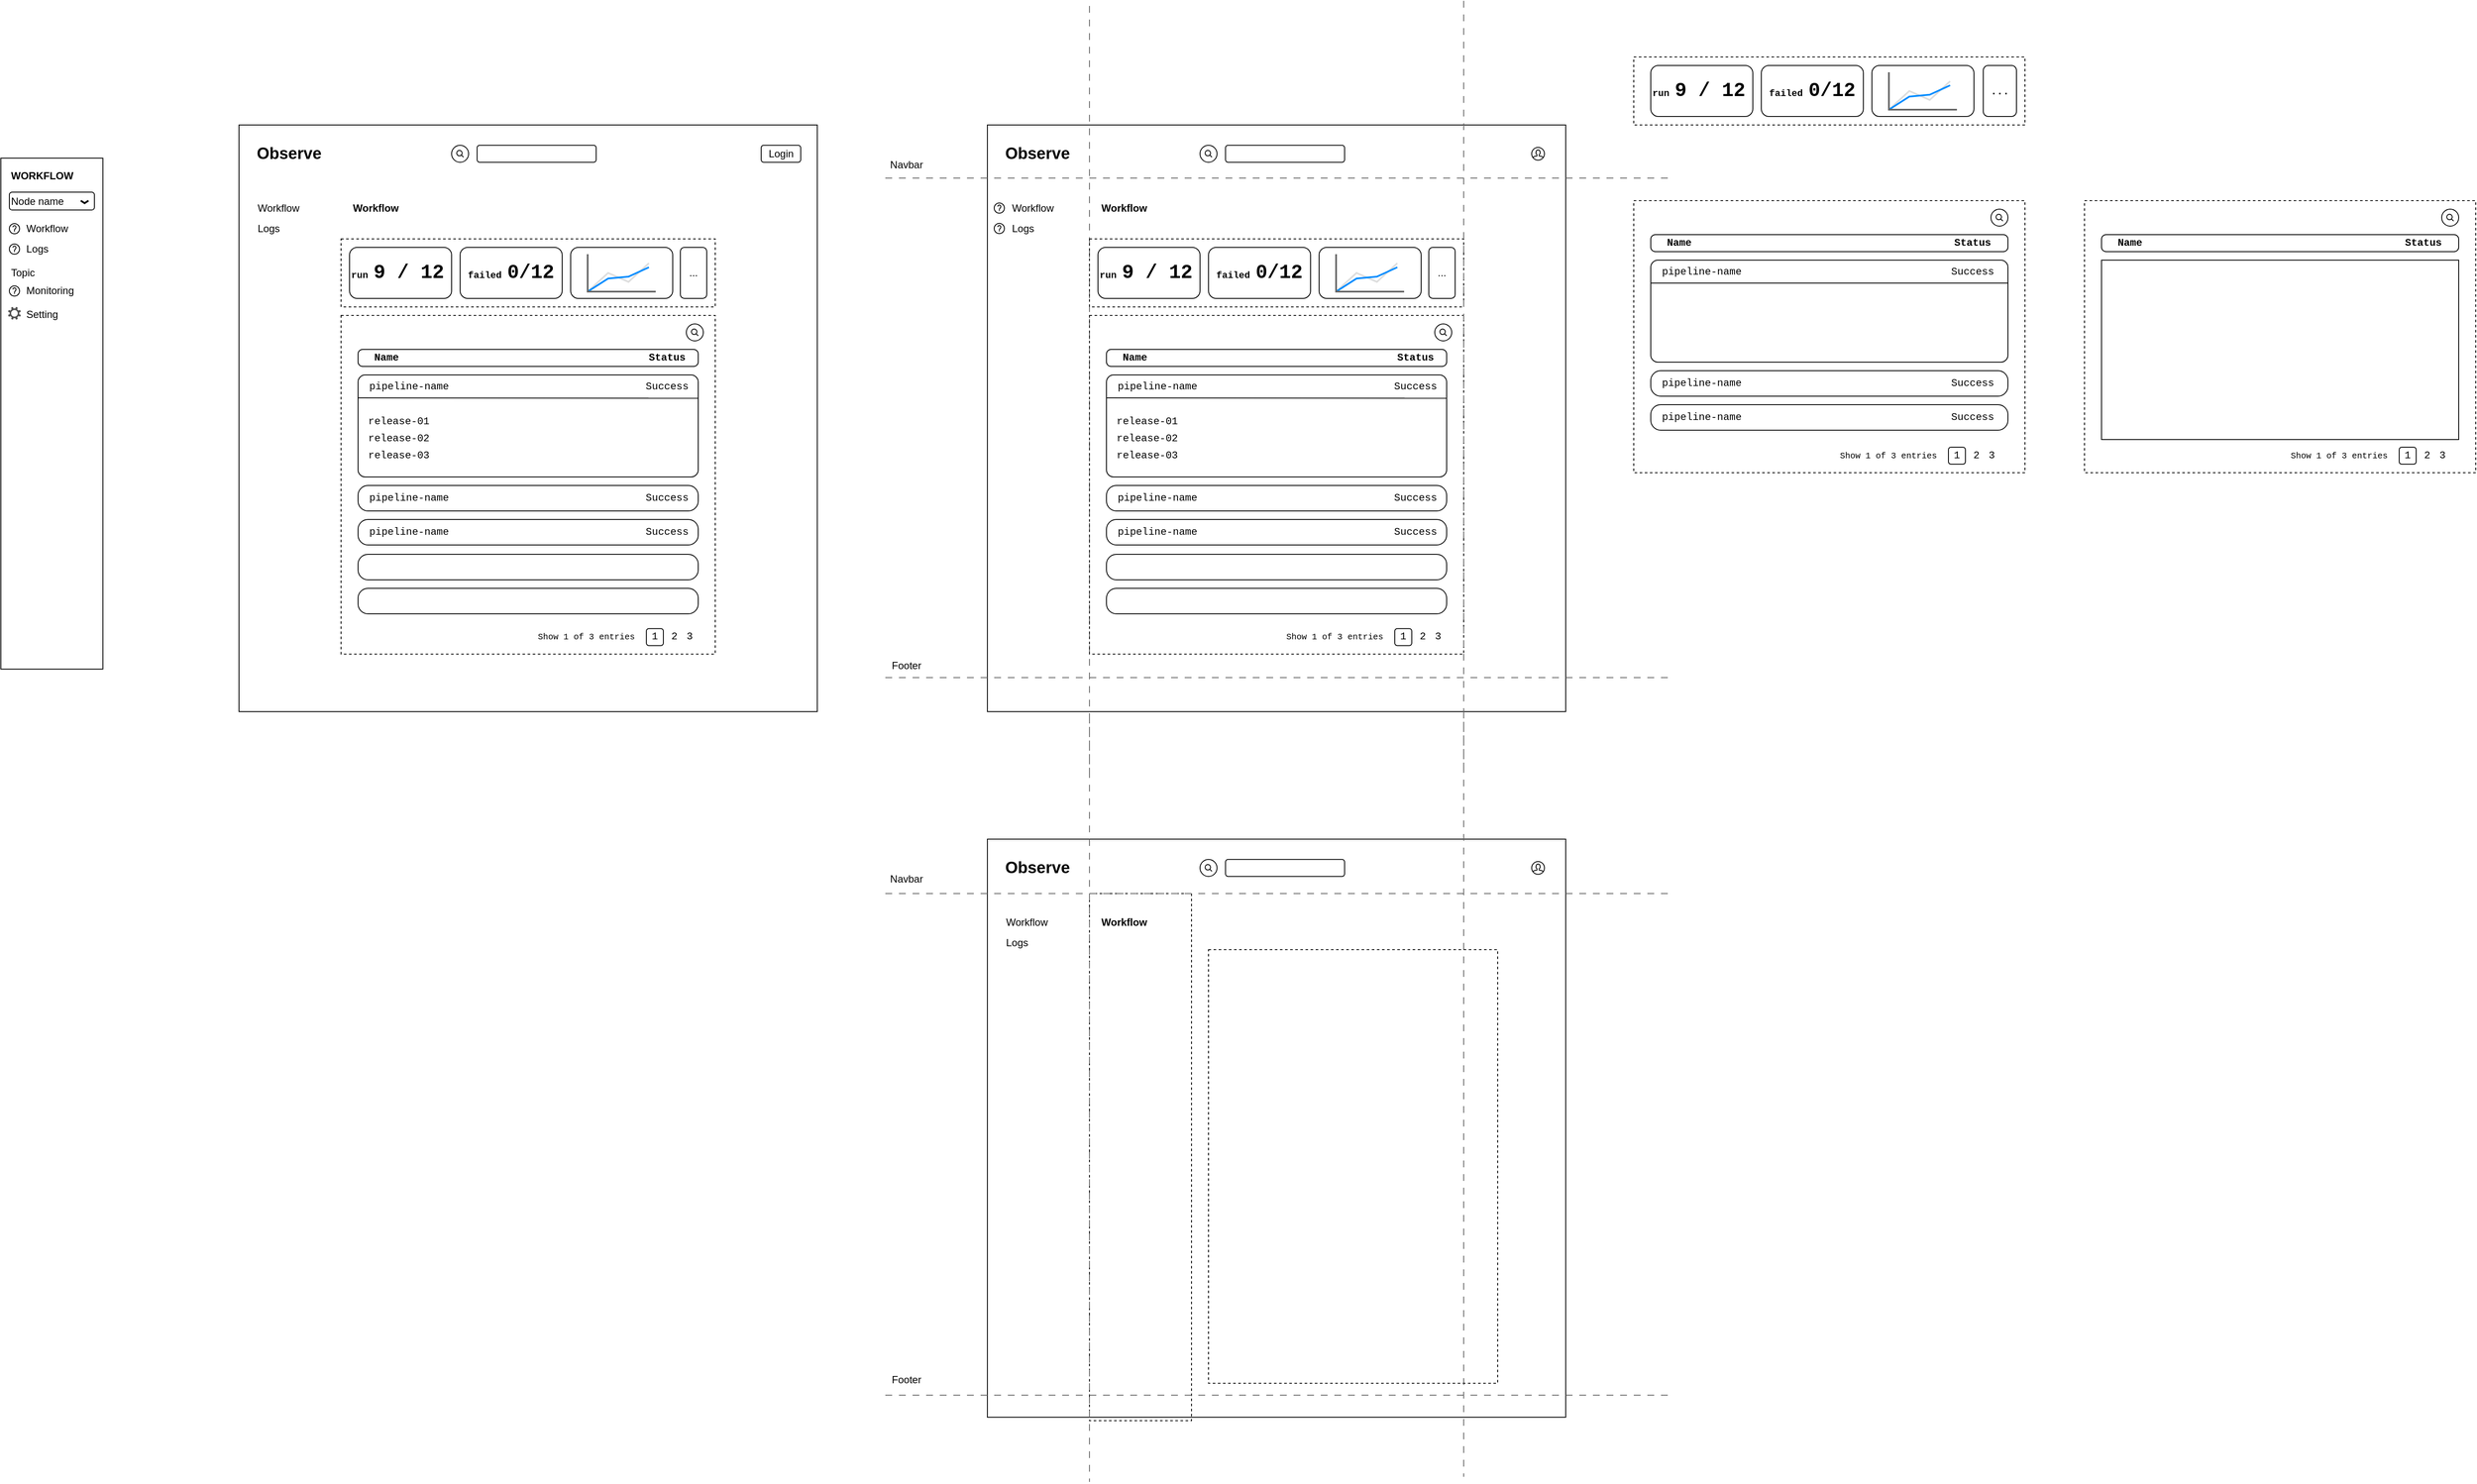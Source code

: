 <mxfile version="24.7.8">
  <diagram name="frontend-design" id="fq41GgjgZJbCmMqFqK4i">
    <mxGraphModel dx="3794" dy="2136" grid="1" gridSize="10" guides="1" tooltips="1" connect="1" arrows="1" fold="1" page="1" pageScale="1" pageWidth="1100" pageHeight="850" math="0" shadow="0">
      <root>
        <mxCell id="0" />
        <mxCell id="1" parent="0" />
        <mxCell id="SpLc1W67kFARVIWpUoZ4-10" value="" style="rounded=0;whiteSpace=wrap;html=1;fillColor=none;fontFamily=Courier New;" parent="1" vertex="1">
          <mxGeometry x="160" y="840" width="680" height="680" as="geometry" />
        </mxCell>
        <mxCell id="SpLc1W67kFARVIWpUoZ4-55" value="" style="rounded=0;whiteSpace=wrap;html=1;fillColor=none;dashed=1;" parent="1" vertex="1">
          <mxGeometry x="280" y="904" width="120" height="620" as="geometry" />
        </mxCell>
        <mxCell id="7ugxoWc6q-k8kUWCuSVD-1" value="" style="endArrow=none;html=1;rounded=0;dashed=1;dashPattern=8 8;strokeWidth=1;strokeColor=#666666;" parent="1" edge="1">
          <mxGeometry width="50" height="50" relative="1" as="geometry">
            <mxPoint x="280" y="-140" as="sourcePoint" />
            <mxPoint x="280" y="760" as="targetPoint" />
          </mxGeometry>
        </mxCell>
        <mxCell id="o3RW3hynIevg7rNeOv5E-16" value="" style="rounded=0;whiteSpace=wrap;html=1;fillColor=none;fontFamily=Courier New;" parent="1" vertex="1">
          <mxGeometry x="160" width="680" height="690" as="geometry" />
        </mxCell>
        <mxCell id="o3RW3hynIevg7rNeOv5E-15" value="" style="html=1;verticalLabelPosition=bottom;align=center;labelBackgroundColor=#ffffff;verticalAlign=top;strokeWidth=1;strokeColor=#000000;shadow=0;dashed=0;shape=mxgraph.ios7.icons.user;fontFamily=Courier New;" parent="1" vertex="1">
          <mxGeometry x="800" y="26.38" width="15" height="15" as="geometry" />
        </mxCell>
        <mxCell id="o3RW3hynIevg7rNeOv5E-26" value="" style="rounded=0;whiteSpace=wrap;html=1;dashed=1;fillColor=none;" parent="1" vertex="1">
          <mxGeometry x="920" y="89" width="460" height="320" as="geometry" />
        </mxCell>
        <mxCell id="o3RW3hynIevg7rNeOv5E-27" value="" style="rounded=1;whiteSpace=wrap;html=1;arcSize=27;fontFamily=Courier New;" parent="1" vertex="1">
          <mxGeometry x="940" y="129" width="420" height="20" as="geometry" />
        </mxCell>
        <mxCell id="o3RW3hynIevg7rNeOv5E-28" value="" style="rounded=1;whiteSpace=wrap;html=1;arcSize=7;fontFamily=Courier New;" parent="1" vertex="1">
          <mxGeometry x="940" y="159" width="420" height="120" as="geometry" />
        </mxCell>
        <mxCell id="o3RW3hynIevg7rNeOv5E-29" value="" style="endArrow=none;html=1;rounded=0;exitX=0;exitY=0.25;exitDx=0;exitDy=0;entryX=1;entryY=0.25;entryDx=0;entryDy=0;fontFamily=Courier New;" parent="1" edge="1">
          <mxGeometry width="50" height="50" relative="1" as="geometry">
            <mxPoint x="940" y="186" as="sourcePoint" />
            <mxPoint x="1360" y="186" as="targetPoint" />
          </mxGeometry>
        </mxCell>
        <mxCell id="o3RW3hynIevg7rNeOv5E-30" value="" style="rounded=1;whiteSpace=wrap;html=1;arcSize=39;fontFamily=Courier New;" parent="1" vertex="1">
          <mxGeometry x="940" y="289" width="420" height="30" as="geometry" />
        </mxCell>
        <mxCell id="o3RW3hynIevg7rNeOv5E-31" value="" style="rounded=1;whiteSpace=wrap;html=1;arcSize=39;fontFamily=Courier New;" parent="1" vertex="1">
          <mxGeometry x="940" y="329" width="420" height="30" as="geometry" />
        </mxCell>
        <mxCell id="o3RW3hynIevg7rNeOv5E-32" value="1" style="rounded=1;whiteSpace=wrap;html=1;fontFamily=Courier New;" parent="1" vertex="1">
          <mxGeometry x="1290" y="379" width="20" height="20" as="geometry" />
        </mxCell>
        <mxCell id="o3RW3hynIevg7rNeOv5E-33" value="2" style="text;html=1;align=center;verticalAlign=middle;whiteSpace=wrap;rounded=0;fontFamily=Courier New;" parent="1" vertex="1">
          <mxGeometry x="1313" y="379" width="20" height="20" as="geometry" />
        </mxCell>
        <mxCell id="o3RW3hynIevg7rNeOv5E-34" value="3" style="text;html=1;align=center;verticalAlign=middle;whiteSpace=wrap;rounded=0;fontFamily=Courier New;" parent="1" vertex="1">
          <mxGeometry x="1331" y="379" width="20" height="20" as="geometry" />
        </mxCell>
        <mxCell id="o3RW3hynIevg7rNeOv5E-35" value="Success" style="text;html=1;align=center;verticalAlign=middle;whiteSpace=wrap;rounded=0;fontFamily=Courier New;" parent="1" vertex="1">
          <mxGeometry x="1294.5" y="168" width="47" height="10" as="geometry" />
        </mxCell>
        <mxCell id="o3RW3hynIevg7rNeOv5E-36" value="Success" style="text;html=1;align=center;verticalAlign=middle;whiteSpace=wrap;rounded=0;fontFamily=Courier New;" parent="1" vertex="1">
          <mxGeometry x="1294.5" y="299" width="47" height="10" as="geometry" />
        </mxCell>
        <mxCell id="o3RW3hynIevg7rNeOv5E-37" value="Success" style="text;html=1;align=center;verticalAlign=middle;whiteSpace=wrap;rounded=0;fontFamily=Courier New;" parent="1" vertex="1">
          <mxGeometry x="1294.5" y="339" width="47" height="10" as="geometry" />
        </mxCell>
        <mxCell id="o3RW3hynIevg7rNeOv5E-38" value="Status" style="text;html=1;align=center;verticalAlign=middle;whiteSpace=wrap;rounded=0;fontFamily=Courier New;fontStyle=1" parent="1" vertex="1">
          <mxGeometry x="1294.5" y="134" width="47" height="10" as="geometry" />
        </mxCell>
        <mxCell id="o3RW3hynIevg7rNeOv5E-39" value="Show 1 of 3 entries" style="text;html=1;align=center;verticalAlign=middle;whiteSpace=wrap;rounded=0;fontFamily=Courier New;fontSize=10;" parent="1" vertex="1">
          <mxGeometry x="1160" y="384" width="119" height="10" as="geometry" />
        </mxCell>
        <mxCell id="o3RW3hynIevg7rNeOv5E-40" value="pipeline-name" style="text;html=1;align=center;verticalAlign=middle;whiteSpace=wrap;rounded=0;fontFamily=Courier New;" parent="1" vertex="1">
          <mxGeometry x="950" y="168" width="100" height="10" as="geometry" />
        </mxCell>
        <mxCell id="o3RW3hynIevg7rNeOv5E-41" value="pipeline-name" style="text;html=1;align=center;verticalAlign=middle;whiteSpace=wrap;rounded=0;fontFamily=Courier New;" parent="1" vertex="1">
          <mxGeometry x="950" y="299" width="100" height="10" as="geometry" />
        </mxCell>
        <mxCell id="o3RW3hynIevg7rNeOv5E-42" value="pipeline-name" style="text;html=1;align=center;verticalAlign=middle;whiteSpace=wrap;rounded=0;fontFamily=Courier New;" parent="1" vertex="1">
          <mxGeometry x="950" y="339" width="100" height="10" as="geometry" />
        </mxCell>
        <mxCell id="o3RW3hynIevg7rNeOv5E-43" value="Name" style="text;html=1;align=center;verticalAlign=middle;whiteSpace=wrap;rounded=0;fontFamily=Courier New;fontStyle=1" parent="1" vertex="1">
          <mxGeometry x="950" y="134" width="47" height="10" as="geometry" />
        </mxCell>
        <mxCell id="o3RW3hynIevg7rNeOv5E-44" value="" style="ellipse;whiteSpace=wrap;html=1;aspect=fixed;" parent="1" vertex="1">
          <mxGeometry x="1340" y="99" width="20" height="20" as="geometry" />
        </mxCell>
        <mxCell id="o3RW3hynIevg7rNeOv5E-45" value="" style="html=1;verticalLabelPosition=bottom;align=center;labelBackgroundColor=#ffffff;verticalAlign=top;strokeWidth=1;strokeColor=#000000;shadow=0;dashed=0;shape=mxgraph.ios7.icons.looking_glass;" parent="1" vertex="1">
          <mxGeometry x="1346" y="105" width="8" height="8" as="geometry" />
        </mxCell>
        <mxCell id="o3RW3hynIevg7rNeOv5E-66" value="" style="rounded=0;whiteSpace=wrap;html=1;dashed=1;fillColor=none;" parent="1" vertex="1">
          <mxGeometry x="920" y="-80" width="460" height="80" as="geometry" />
        </mxCell>
        <mxCell id="o3RW3hynIevg7rNeOv5E-67" value="&lt;b style=&quot;&quot;&gt;&lt;font style=&quot;font-size: 11px;&quot;&gt;run&lt;/font&gt;&lt;font style=&quot;font-size: 11px;&quot;&gt;&amp;nbsp;&lt;/font&gt;&lt;font style=&quot;font-size: 23px;&quot;&gt;9 / 12&lt;/font&gt;&lt;/b&gt;" style="rounded=1;whiteSpace=wrap;html=1;align=left;fontFamily=Courier New;fontSize=11;" parent="1" vertex="1">
          <mxGeometry x="940" y="-70" width="120" height="60" as="geometry" />
        </mxCell>
        <mxCell id="o3RW3hynIevg7rNeOv5E-68" value="&lt;b style=&quot;font-family: &amp;quot;Courier New&amp;quot;; font-size: 11px; text-align: left;&quot;&gt;failed&amp;nbsp;&lt;font style=&quot;font-size: 23px;&quot;&gt;0/12&lt;/font&gt;&lt;/b&gt;" style="rounded=1;whiteSpace=wrap;html=1;" parent="1" vertex="1">
          <mxGeometry x="1070" y="-70" width="120" height="60" as="geometry" />
        </mxCell>
        <mxCell id="o3RW3hynIevg7rNeOv5E-69" value="" style="rounded=1;whiteSpace=wrap;html=1;" parent="1" vertex="1">
          <mxGeometry x="1200" y="-70" width="120" height="60" as="geometry" />
        </mxCell>
        <mxCell id="o3RW3hynIevg7rNeOv5E-70" value="&lt;font face=&quot;Courier New&quot;&gt;...&lt;/font&gt;" style="rounded=1;whiteSpace=wrap;html=1;fontStyle=1" parent="1" vertex="1">
          <mxGeometry x="1331" y="-70" width="39" height="60" as="geometry" />
        </mxCell>
        <mxCell id="o3RW3hynIevg7rNeOv5E-73" value="" style="rounded=0;whiteSpace=wrap;html=1;dashed=1;fillColor=none;" parent="1" vertex="1">
          <mxGeometry x="280" y="224" width="440" height="398.37" as="geometry" />
        </mxCell>
        <mxCell id="o3RW3hynIevg7rNeOv5E-74" value="" style="rounded=1;whiteSpace=wrap;html=1;arcSize=27;fontFamily=Courier New;" parent="1" vertex="1">
          <mxGeometry x="300" y="264" width="400" height="20" as="geometry" />
        </mxCell>
        <mxCell id="o3RW3hynIevg7rNeOv5E-75" value="" style="rounded=1;whiteSpace=wrap;html=1;arcSize=7;fontFamily=Courier New;" parent="1" vertex="1">
          <mxGeometry x="300" y="294" width="400" height="120" as="geometry" />
        </mxCell>
        <mxCell id="o3RW3hynIevg7rNeOv5E-76" value="" style="endArrow=none;html=1;rounded=0;exitX=0;exitY=0.25;exitDx=0;exitDy=0;fontFamily=Courier New;" parent="1" edge="1">
          <mxGeometry width="50" height="50" relative="1" as="geometry">
            <mxPoint x="300" y="321" as="sourcePoint" />
            <mxPoint x="700" y="321.37" as="targetPoint" />
          </mxGeometry>
        </mxCell>
        <mxCell id="o3RW3hynIevg7rNeOv5E-77" value="" style="rounded=1;whiteSpace=wrap;html=1;arcSize=39;fontFamily=Courier New;" parent="1" vertex="1">
          <mxGeometry x="300" y="424" width="400" height="30" as="geometry" />
        </mxCell>
        <mxCell id="o3RW3hynIevg7rNeOv5E-78" value="" style="rounded=1;whiteSpace=wrap;html=1;arcSize=39;fontFamily=Courier New;" parent="1" vertex="1">
          <mxGeometry x="300" y="464" width="400" height="30" as="geometry" />
        </mxCell>
        <mxCell id="o3RW3hynIevg7rNeOv5E-79" value="1" style="rounded=1;whiteSpace=wrap;html=1;fontFamily=Courier New;" parent="1" vertex="1">
          <mxGeometry x="639" y="592.37" width="20" height="20" as="geometry" />
        </mxCell>
        <mxCell id="o3RW3hynIevg7rNeOv5E-80" value="2" style="text;html=1;align=center;verticalAlign=middle;whiteSpace=wrap;rounded=0;fontFamily=Courier New;" parent="1" vertex="1">
          <mxGeometry x="662" y="592.37" width="20" height="20" as="geometry" />
        </mxCell>
        <mxCell id="o3RW3hynIevg7rNeOv5E-81" value="3" style="text;html=1;align=center;verticalAlign=middle;whiteSpace=wrap;rounded=0;fontFamily=Courier New;" parent="1" vertex="1">
          <mxGeometry x="680" y="592.37" width="20" height="20" as="geometry" />
        </mxCell>
        <mxCell id="o3RW3hynIevg7rNeOv5E-82" value="Success" style="text;html=1;align=center;verticalAlign=middle;whiteSpace=wrap;rounded=0;fontFamily=Courier New;" parent="1" vertex="1">
          <mxGeometry x="639.5" y="303" width="47" height="10" as="geometry" />
        </mxCell>
        <mxCell id="o3RW3hynIevg7rNeOv5E-83" value="Success" style="text;html=1;align=center;verticalAlign=middle;whiteSpace=wrap;rounded=0;fontFamily=Courier New;" parent="1" vertex="1">
          <mxGeometry x="639.5" y="434" width="47" height="10" as="geometry" />
        </mxCell>
        <mxCell id="o3RW3hynIevg7rNeOv5E-84" value="Success" style="text;html=1;align=center;verticalAlign=middle;whiteSpace=wrap;rounded=0;fontFamily=Courier New;" parent="1" vertex="1">
          <mxGeometry x="639.5" y="474" width="47" height="10" as="geometry" />
        </mxCell>
        <mxCell id="o3RW3hynIevg7rNeOv5E-85" value="Status" style="text;html=1;align=center;verticalAlign=middle;whiteSpace=wrap;rounded=0;fontFamily=Courier New;fontStyle=1" parent="1" vertex="1">
          <mxGeometry x="639.5" y="269" width="47" height="10" as="geometry" />
        </mxCell>
        <mxCell id="o3RW3hynIevg7rNeOv5E-86" value="Show 1 of 3 entries" style="text;html=1;align=center;verticalAlign=middle;whiteSpace=wrap;rounded=0;fontFamily=Courier New;fontSize=10;" parent="1" vertex="1">
          <mxGeometry x="509" y="597.37" width="119" height="10" as="geometry" />
        </mxCell>
        <mxCell id="o3RW3hynIevg7rNeOv5E-87" value="pipeline-name" style="text;html=1;align=center;verticalAlign=middle;whiteSpace=wrap;rounded=0;fontFamily=Courier New;" parent="1" vertex="1">
          <mxGeometry x="310" y="303" width="100" height="10" as="geometry" />
        </mxCell>
        <mxCell id="o3RW3hynIevg7rNeOv5E-88" value="pipeline-name" style="text;html=1;align=center;verticalAlign=middle;whiteSpace=wrap;rounded=0;fontFamily=Courier New;" parent="1" vertex="1">
          <mxGeometry x="310" y="434" width="100" height="10" as="geometry" />
        </mxCell>
        <mxCell id="o3RW3hynIevg7rNeOv5E-89" value="pipeline-name" style="text;html=1;align=center;verticalAlign=middle;whiteSpace=wrap;rounded=0;fontFamily=Courier New;" parent="1" vertex="1">
          <mxGeometry x="310" y="474" width="100" height="10" as="geometry" />
        </mxCell>
        <mxCell id="o3RW3hynIevg7rNeOv5E-90" value="Name" style="text;html=1;align=center;verticalAlign=middle;whiteSpace=wrap;rounded=0;fontFamily=Courier New;fontStyle=1" parent="1" vertex="1">
          <mxGeometry x="310" y="269" width="47" height="10" as="geometry" />
        </mxCell>
        <mxCell id="o3RW3hynIevg7rNeOv5E-91" value="" style="ellipse;whiteSpace=wrap;html=1;aspect=fixed;" parent="1" vertex="1">
          <mxGeometry x="686" y="234" width="20" height="20" as="geometry" />
        </mxCell>
        <mxCell id="o3RW3hynIevg7rNeOv5E-92" value="" style="html=1;verticalLabelPosition=bottom;align=center;labelBackgroundColor=#ffffff;verticalAlign=top;strokeWidth=1;strokeColor=#000000;shadow=0;dashed=0;shape=mxgraph.ios7.icons.looking_glass;" parent="1" vertex="1">
          <mxGeometry x="692" y="240" width="8" height="8" as="geometry" />
        </mxCell>
        <mxCell id="o3RW3hynIevg7rNeOv5E-93" value="" style="rounded=0;whiteSpace=wrap;html=1;dashed=1;fillColor=none;" parent="1" vertex="1">
          <mxGeometry x="280" y="134" width="440" height="80" as="geometry" />
        </mxCell>
        <mxCell id="o3RW3hynIevg7rNeOv5E-94" value="&lt;b style=&quot;&quot;&gt;&lt;font style=&quot;font-size: 11px;&quot;&gt;run&lt;/font&gt;&lt;font style=&quot;font-size: 11px;&quot;&gt;&amp;nbsp;&lt;/font&gt;&lt;font style=&quot;font-size: 23px;&quot;&gt;9 / 12&lt;/font&gt;&lt;/b&gt;" style="rounded=1;whiteSpace=wrap;html=1;align=left;fontFamily=Courier New;fontSize=11;" parent="1" vertex="1">
          <mxGeometry x="290" y="144" width="120" height="60" as="geometry" />
        </mxCell>
        <mxCell id="o3RW3hynIevg7rNeOv5E-95" value="&lt;b style=&quot;font-family: &amp;quot;Courier New&amp;quot;; font-size: 11px; text-align: left;&quot;&gt;failed&amp;nbsp;&lt;font style=&quot;font-size: 23px;&quot;&gt;0/12&lt;/font&gt;&lt;/b&gt;" style="rounded=1;whiteSpace=wrap;html=1;" parent="1" vertex="1">
          <mxGeometry x="420" y="144" width="120" height="60" as="geometry" />
        </mxCell>
        <mxCell id="o3RW3hynIevg7rNeOv5E-96" value="" style="rounded=1;whiteSpace=wrap;html=1;" parent="1" vertex="1">
          <mxGeometry x="550" y="144" width="120" height="60" as="geometry" />
        </mxCell>
        <mxCell id="o3RW3hynIevg7rNeOv5E-97" value="..." style="rounded=1;whiteSpace=wrap;html=1;" parent="1" vertex="1">
          <mxGeometry x="679" y="144" width="31" height="60" as="geometry" />
        </mxCell>
        <mxCell id="o3RW3hynIevg7rNeOv5E-98" value="" style="rounded=0;whiteSpace=wrap;html=1;dashed=1;fillColor=none;" parent="1" vertex="1">
          <mxGeometry x="1450" y="89" width="460" height="320" as="geometry" />
        </mxCell>
        <mxCell id="o3RW3hynIevg7rNeOv5E-99" value="" style="rounded=1;whiteSpace=wrap;html=1;arcSize=27;fontFamily=Courier New;" parent="1" vertex="1">
          <mxGeometry x="1470" y="129" width="420" height="20" as="geometry" />
        </mxCell>
        <mxCell id="o3RW3hynIevg7rNeOv5E-104" value="1" style="rounded=1;whiteSpace=wrap;html=1;fontFamily=Courier New;" parent="1" vertex="1">
          <mxGeometry x="1820" y="379" width="20" height="20" as="geometry" />
        </mxCell>
        <mxCell id="o3RW3hynIevg7rNeOv5E-105" value="2" style="text;html=1;align=center;verticalAlign=middle;whiteSpace=wrap;rounded=0;fontFamily=Courier New;" parent="1" vertex="1">
          <mxGeometry x="1843" y="379" width="20" height="20" as="geometry" />
        </mxCell>
        <mxCell id="o3RW3hynIevg7rNeOv5E-106" value="3" style="text;html=1;align=center;verticalAlign=middle;whiteSpace=wrap;rounded=0;fontFamily=Courier New;" parent="1" vertex="1">
          <mxGeometry x="1861" y="379" width="20" height="20" as="geometry" />
        </mxCell>
        <mxCell id="o3RW3hynIevg7rNeOv5E-110" value="Status" style="text;html=1;align=center;verticalAlign=middle;whiteSpace=wrap;rounded=0;fontFamily=Courier New;fontStyle=1" parent="1" vertex="1">
          <mxGeometry x="1824.5" y="134" width="47" height="10" as="geometry" />
        </mxCell>
        <mxCell id="o3RW3hynIevg7rNeOv5E-111" value="Show 1 of 3 entries" style="text;html=1;align=center;verticalAlign=middle;whiteSpace=wrap;rounded=0;fontFamily=Courier New;fontSize=10;" parent="1" vertex="1">
          <mxGeometry x="1690" y="384" width="119" height="10" as="geometry" />
        </mxCell>
        <mxCell id="o3RW3hynIevg7rNeOv5E-115" value="Name" style="text;html=1;align=center;verticalAlign=middle;whiteSpace=wrap;rounded=0;fontFamily=Courier New;fontStyle=1" parent="1" vertex="1">
          <mxGeometry x="1480" y="134" width="47" height="10" as="geometry" />
        </mxCell>
        <mxCell id="o3RW3hynIevg7rNeOv5E-116" value="" style="ellipse;whiteSpace=wrap;html=1;aspect=fixed;" parent="1" vertex="1">
          <mxGeometry x="1870" y="99" width="20" height="20" as="geometry" />
        </mxCell>
        <mxCell id="o3RW3hynIevg7rNeOv5E-117" value="" style="html=1;verticalLabelPosition=bottom;align=center;labelBackgroundColor=#ffffff;verticalAlign=top;strokeWidth=1;strokeColor=#000000;shadow=0;dashed=0;shape=mxgraph.ios7.icons.looking_glass;" parent="1" vertex="1">
          <mxGeometry x="1876" y="105" width="8" height="8" as="geometry" />
        </mxCell>
        <mxCell id="o3RW3hynIevg7rNeOv5E-123" value="" style="rounded=0;whiteSpace=wrap;html=1;" parent="1" vertex="1">
          <mxGeometry x="1470" y="159" width="420" height="211" as="geometry" />
        </mxCell>
        <mxCell id="o3RW3hynIevg7rNeOv5E-124" value="" style="rounded=1;whiteSpace=wrap;html=1;arcSize=39;fontFamily=Courier New;" parent="1" vertex="1">
          <mxGeometry x="300" y="505" width="400" height="30" as="geometry" />
        </mxCell>
        <mxCell id="o3RW3hynIevg7rNeOv5E-126" value="release-01" style="text;html=1;align=left;verticalAlign=middle;whiteSpace=wrap;rounded=0;fontFamily=Courier New;" parent="1" vertex="1">
          <mxGeometry x="310" y="344" width="100" height="10" as="geometry" />
        </mxCell>
        <mxCell id="o3RW3hynIevg7rNeOv5E-128" value="release-02" style="text;html=1;align=left;verticalAlign=middle;whiteSpace=wrap;rounded=0;fontFamily=Courier New;" parent="1" vertex="1">
          <mxGeometry x="310" y="364" width="100" height="10" as="geometry" />
        </mxCell>
        <mxCell id="o3RW3hynIevg7rNeOv5E-129" value="release-03" style="text;html=1;align=left;verticalAlign=middle;whiteSpace=wrap;rounded=0;fontFamily=Courier New;" parent="1" vertex="1">
          <mxGeometry x="310" y="384" width="100" height="10" as="geometry" />
        </mxCell>
        <mxCell id="o3RW3hynIevg7rNeOv5E-130" value="Workflow" style="rounded=1;whiteSpace=wrap;html=1;strokeColor=none;align=left;" parent="1" vertex="1">
          <mxGeometry x="186.5" y="89" width="65" height="17.5" as="geometry" />
        </mxCell>
        <mxCell id="o3RW3hynIevg7rNeOv5E-131" value="Logs" style="rounded=1;whiteSpace=wrap;html=1;strokeColor=none;align=left;" parent="1" vertex="1">
          <mxGeometry x="186.5" y="113" width="65" height="17.5" as="geometry" />
        </mxCell>
        <mxCell id="7ugxoWc6q-k8kUWCuSVD-3" value="" style="endArrow=none;html=1;rounded=0;dashed=1;dashPattern=8 8;strokeWidth=1;strokeColor=#666666;" parent="1" edge="1">
          <mxGeometry width="50" height="50" relative="1" as="geometry">
            <mxPoint x="720" y="-146" as="sourcePoint" />
            <mxPoint x="720" y="754" as="targetPoint" />
          </mxGeometry>
        </mxCell>
        <mxCell id="7ugxoWc6q-k8kUWCuSVD-4" value="" style="endArrow=none;html=1;rounded=0;dashed=1;dashPattern=8 8;strokeWidth=1;strokeColor=#666666;" parent="1" edge="1">
          <mxGeometry width="50" height="50" relative="1" as="geometry">
            <mxPoint x="960" y="62.5" as="sourcePoint" />
            <mxPoint x="40" y="62.5" as="targetPoint" />
          </mxGeometry>
        </mxCell>
        <mxCell id="7ugxoWc6q-k8kUWCuSVD-5" value="" style="rounded=1;whiteSpace=wrap;html=1;arcSize=39;fontFamily=Courier New;" parent="1" vertex="1">
          <mxGeometry x="300" y="545" width="400" height="30" as="geometry" />
        </mxCell>
        <mxCell id="7ugxoWc6q-k8kUWCuSVD-6" value="&lt;font style=&quot;font-size: 19px;&quot;&gt;Observe&lt;/font&gt;" style="rounded=1;whiteSpace=wrap;html=1;strokeColor=none;fontStyle=1" parent="1" vertex="1">
          <mxGeometry x="180" y="20.06" width="78" height="27.63" as="geometry" />
        </mxCell>
        <mxCell id="7ugxoWc6q-k8kUWCuSVD-7" value="" style="endArrow=none;html=1;rounded=0;dashed=1;dashPattern=8 8;strokeWidth=1;strokeColor=#666666;" parent="1" edge="1">
          <mxGeometry width="50" height="50" relative="1" as="geometry">
            <mxPoint x="960" y="650" as="sourcePoint" />
            <mxPoint x="40" y="650" as="targetPoint" />
          </mxGeometry>
        </mxCell>
        <mxCell id="7ugxoWc6q-k8kUWCuSVD-8" value="Navbar" style="text;html=1;align=center;verticalAlign=middle;whiteSpace=wrap;rounded=0;" parent="1" vertex="1">
          <mxGeometry x="40" y="41.38" width="50" height="11.38" as="geometry" />
        </mxCell>
        <mxCell id="7ugxoWc6q-k8kUWCuSVD-9" value="Footer" style="text;html=1;align=center;verticalAlign=middle;whiteSpace=wrap;rounded=0;" parent="1" vertex="1">
          <mxGeometry x="40" y="630" width="50" height="11.38" as="geometry" />
        </mxCell>
        <mxCell id="SpLc1W67kFARVIWpUoZ4-4" value="Workflow" style="rounded=1;whiteSpace=wrap;html=1;strokeColor=none;align=left;fontStyle=1" parent="1" vertex="1">
          <mxGeometry x="292" y="89" width="65" height="17.5" as="geometry" />
        </mxCell>
        <mxCell id="SpLc1W67kFARVIWpUoZ4-6" value="" style="rounded=1;whiteSpace=wrap;html=1;" parent="1" vertex="1">
          <mxGeometry x="440" y="23.88" width="140" height="20" as="geometry" />
        </mxCell>
        <mxCell id="SpLc1W67kFARVIWpUoZ4-7" value="" style="ellipse;whiteSpace=wrap;html=1;aspect=fixed;" parent="1" vertex="1">
          <mxGeometry x="410" y="23.88" width="20" height="20" as="geometry" />
        </mxCell>
        <mxCell id="SpLc1W67kFARVIWpUoZ4-8" value="" style="html=1;verticalLabelPosition=bottom;align=center;labelBackgroundColor=#ffffff;verticalAlign=top;strokeWidth=1;strokeColor=#000000;shadow=0;dashed=0;shape=mxgraph.ios7.icons.looking_glass;" parent="1" vertex="1">
          <mxGeometry x="416" y="29.88" width="8" height="8" as="geometry" />
        </mxCell>
        <mxCell id="SpLc1W67kFARVIWpUoZ4-9" value="" style="endArrow=none;html=1;rounded=0;dashed=1;dashPattern=8 8;strokeWidth=1;strokeColor=#666666;" parent="1" edge="1">
          <mxGeometry width="50" height="50" relative="1" as="geometry">
            <mxPoint x="280" y="696" as="sourcePoint" />
            <mxPoint x="280" y="1596" as="targetPoint" />
          </mxGeometry>
        </mxCell>
        <mxCell id="SpLc1W67kFARVIWpUoZ4-11" value="" style="html=1;verticalLabelPosition=bottom;align=center;labelBackgroundColor=#ffffff;verticalAlign=top;strokeWidth=1;strokeColor=#000000;shadow=0;dashed=0;shape=mxgraph.ios7.icons.user;fontFamily=Courier New;" parent="1" vertex="1">
          <mxGeometry x="800" y="866.38" width="15" height="15" as="geometry" />
        </mxCell>
        <mxCell id="SpLc1W67kFARVIWpUoZ4-41" value="Workflow" style="rounded=1;whiteSpace=wrap;html=1;strokeColor=none;align=left;" parent="1" vertex="1">
          <mxGeometry x="180" y="929" width="65" height="17.5" as="geometry" />
        </mxCell>
        <mxCell id="SpLc1W67kFARVIWpUoZ4-42" value="Logs" style="rounded=1;whiteSpace=wrap;html=1;strokeColor=none;align=left;" parent="1" vertex="1">
          <mxGeometry x="180" y="953" width="65" height="17.5" as="geometry" />
        </mxCell>
        <mxCell id="SpLc1W67kFARVIWpUoZ4-43" value="" style="endArrow=none;html=1;rounded=0;dashed=1;dashPattern=8 8;strokeWidth=1;strokeColor=#666666;" parent="1" edge="1">
          <mxGeometry width="50" height="50" relative="1" as="geometry">
            <mxPoint x="720" y="690" as="sourcePoint" />
            <mxPoint x="720" y="1590" as="targetPoint" />
          </mxGeometry>
        </mxCell>
        <mxCell id="SpLc1W67kFARVIWpUoZ4-45" value="&lt;font style=&quot;font-size: 19px;&quot;&gt;Observe&lt;/font&gt;" style="rounded=1;whiteSpace=wrap;html=1;strokeColor=none;fontStyle=1" parent="1" vertex="1">
          <mxGeometry x="180" y="860.06" width="78" height="27.63" as="geometry" />
        </mxCell>
        <mxCell id="SpLc1W67kFARVIWpUoZ4-46" value="Navbar" style="text;html=1;align=center;verticalAlign=middle;whiteSpace=wrap;rounded=0;" parent="1" vertex="1">
          <mxGeometry x="40" y="881.38" width="50" height="11.38" as="geometry" />
        </mxCell>
        <mxCell id="SpLc1W67kFARVIWpUoZ4-47" value="Footer" style="text;html=1;align=center;verticalAlign=middle;whiteSpace=wrap;rounded=0;" parent="1" vertex="1">
          <mxGeometry x="40" y="1470" width="50" height="11.38" as="geometry" />
        </mxCell>
        <mxCell id="SpLc1W67kFARVIWpUoZ4-48" value="Workflow" style="rounded=1;whiteSpace=wrap;html=1;strokeColor=none;align=left;fontStyle=1" parent="1" vertex="1">
          <mxGeometry x="292" y="929" width="65" height="17.5" as="geometry" />
        </mxCell>
        <mxCell id="SpLc1W67kFARVIWpUoZ4-49" value="" style="rounded=1;whiteSpace=wrap;html=1;" parent="1" vertex="1">
          <mxGeometry x="440" y="863.88" width="140" height="20" as="geometry" />
        </mxCell>
        <mxCell id="SpLc1W67kFARVIWpUoZ4-50" value="" style="ellipse;whiteSpace=wrap;html=1;aspect=fixed;" parent="1" vertex="1">
          <mxGeometry x="410" y="863.88" width="20" height="20" as="geometry" />
        </mxCell>
        <mxCell id="SpLc1W67kFARVIWpUoZ4-51" value="" style="html=1;verticalLabelPosition=bottom;align=center;labelBackgroundColor=#ffffff;verticalAlign=top;strokeWidth=1;strokeColor=#000000;shadow=0;dashed=0;shape=mxgraph.ios7.icons.looking_glass;" parent="1" vertex="1">
          <mxGeometry x="416" y="869.88" width="8" height="8" as="geometry" />
        </mxCell>
        <mxCell id="SpLc1W67kFARVIWpUoZ4-53" value="" style="endArrow=none;html=1;rounded=0;dashed=1;dashPattern=8 8;strokeWidth=1;strokeColor=#666666;" parent="1" edge="1">
          <mxGeometry width="50" height="50" relative="1" as="geometry">
            <mxPoint x="960" y="904" as="sourcePoint" />
            <mxPoint x="40" y="904" as="targetPoint" />
          </mxGeometry>
        </mxCell>
        <mxCell id="SpLc1W67kFARVIWpUoZ4-54" value="" style="endArrow=none;html=1;rounded=0;dashed=1;dashPattern=8 8;strokeWidth=1;strokeColor=#666666;" parent="1" edge="1">
          <mxGeometry width="50" height="50" relative="1" as="geometry">
            <mxPoint x="960" y="1494" as="sourcePoint" />
            <mxPoint x="40" y="1494" as="targetPoint" />
          </mxGeometry>
        </mxCell>
        <mxCell id="SpLc1W67kFARVIWpUoZ4-56" value="" style="rounded=0;whiteSpace=wrap;html=1;fillColor=none;dashed=1;" parent="1" vertex="1">
          <mxGeometry x="420" y="970" width="340" height="510" as="geometry" />
        </mxCell>
        <mxCell id="7WIzR5GF1vA4bq8znm5D-1" value="" style="rounded=0;whiteSpace=wrap;html=1;fillColor=none;fontFamily=Courier New;" parent="1" vertex="1">
          <mxGeometry x="-720" width="680" height="690" as="geometry" />
        </mxCell>
        <mxCell id="7WIzR5GF1vA4bq8znm5D-3" value="" style="rounded=0;whiteSpace=wrap;html=1;dashed=1;fillColor=none;" parent="1" vertex="1">
          <mxGeometry x="-600" y="224" width="440" height="398.37" as="geometry" />
        </mxCell>
        <mxCell id="7WIzR5GF1vA4bq8znm5D-4" value="" style="rounded=1;whiteSpace=wrap;html=1;arcSize=27;fontFamily=Courier New;" parent="1" vertex="1">
          <mxGeometry x="-580" y="264" width="400" height="20" as="geometry" />
        </mxCell>
        <mxCell id="7WIzR5GF1vA4bq8znm5D-5" value="" style="rounded=1;whiteSpace=wrap;html=1;arcSize=7;fontFamily=Courier New;" parent="1" vertex="1">
          <mxGeometry x="-580" y="294" width="400" height="120" as="geometry" />
        </mxCell>
        <mxCell id="7WIzR5GF1vA4bq8znm5D-6" value="" style="endArrow=none;html=1;rounded=0;exitX=0;exitY=0.25;exitDx=0;exitDy=0;fontFamily=Courier New;" parent="1" edge="1">
          <mxGeometry width="50" height="50" relative="1" as="geometry">
            <mxPoint x="-580" y="321" as="sourcePoint" />
            <mxPoint x="-180" y="321.37" as="targetPoint" />
          </mxGeometry>
        </mxCell>
        <mxCell id="7WIzR5GF1vA4bq8znm5D-7" value="" style="rounded=1;whiteSpace=wrap;html=1;arcSize=39;fontFamily=Courier New;" parent="1" vertex="1">
          <mxGeometry x="-580" y="424" width="400" height="30" as="geometry" />
        </mxCell>
        <mxCell id="7WIzR5GF1vA4bq8znm5D-8" value="" style="rounded=1;whiteSpace=wrap;html=1;arcSize=39;fontFamily=Courier New;" parent="1" vertex="1">
          <mxGeometry x="-580" y="464" width="400" height="30" as="geometry" />
        </mxCell>
        <mxCell id="7WIzR5GF1vA4bq8znm5D-9" value="1" style="rounded=1;whiteSpace=wrap;html=1;fontFamily=Courier New;" parent="1" vertex="1">
          <mxGeometry x="-241" y="592.37" width="20" height="20" as="geometry" />
        </mxCell>
        <mxCell id="7WIzR5GF1vA4bq8znm5D-10" value="2" style="text;html=1;align=center;verticalAlign=middle;whiteSpace=wrap;rounded=0;fontFamily=Courier New;" parent="1" vertex="1">
          <mxGeometry x="-218" y="592.37" width="20" height="20" as="geometry" />
        </mxCell>
        <mxCell id="7WIzR5GF1vA4bq8znm5D-11" value="3" style="text;html=1;align=center;verticalAlign=middle;whiteSpace=wrap;rounded=0;fontFamily=Courier New;" parent="1" vertex="1">
          <mxGeometry x="-200" y="592.37" width="20" height="20" as="geometry" />
        </mxCell>
        <mxCell id="7WIzR5GF1vA4bq8znm5D-12" value="Success" style="text;html=1;align=center;verticalAlign=middle;whiteSpace=wrap;rounded=0;fontFamily=Courier New;" parent="1" vertex="1">
          <mxGeometry x="-240.5" y="303" width="47" height="10" as="geometry" />
        </mxCell>
        <mxCell id="7WIzR5GF1vA4bq8znm5D-13" value="Success" style="text;html=1;align=center;verticalAlign=middle;whiteSpace=wrap;rounded=0;fontFamily=Courier New;" parent="1" vertex="1">
          <mxGeometry x="-240.5" y="434" width="47" height="10" as="geometry" />
        </mxCell>
        <mxCell id="7WIzR5GF1vA4bq8znm5D-14" value="Success" style="text;html=1;align=center;verticalAlign=middle;whiteSpace=wrap;rounded=0;fontFamily=Courier New;" parent="1" vertex="1">
          <mxGeometry x="-240.5" y="474" width="47" height="10" as="geometry" />
        </mxCell>
        <mxCell id="7WIzR5GF1vA4bq8znm5D-15" value="Status" style="text;html=1;align=center;verticalAlign=middle;whiteSpace=wrap;rounded=0;fontFamily=Courier New;fontStyle=1" parent="1" vertex="1">
          <mxGeometry x="-240.5" y="269" width="47" height="10" as="geometry" />
        </mxCell>
        <mxCell id="7WIzR5GF1vA4bq8znm5D-16" value="Show 1 of 3 entries" style="text;html=1;align=center;verticalAlign=middle;whiteSpace=wrap;rounded=0;fontFamily=Courier New;fontSize=10;" parent="1" vertex="1">
          <mxGeometry x="-371" y="597.37" width="119" height="10" as="geometry" />
        </mxCell>
        <mxCell id="7WIzR5GF1vA4bq8znm5D-17" value="pipeline-name" style="text;html=1;align=center;verticalAlign=middle;whiteSpace=wrap;rounded=0;fontFamily=Courier New;" parent="1" vertex="1">
          <mxGeometry x="-570" y="303" width="100" height="10" as="geometry" />
        </mxCell>
        <mxCell id="7WIzR5GF1vA4bq8znm5D-18" value="pipeline-name" style="text;html=1;align=center;verticalAlign=middle;whiteSpace=wrap;rounded=0;fontFamily=Courier New;" parent="1" vertex="1">
          <mxGeometry x="-570" y="434" width="100" height="10" as="geometry" />
        </mxCell>
        <mxCell id="7WIzR5GF1vA4bq8znm5D-19" value="pipeline-name" style="text;html=1;align=center;verticalAlign=middle;whiteSpace=wrap;rounded=0;fontFamily=Courier New;" parent="1" vertex="1">
          <mxGeometry x="-570" y="474" width="100" height="10" as="geometry" />
        </mxCell>
        <mxCell id="7WIzR5GF1vA4bq8znm5D-20" value="Name" style="text;html=1;align=center;verticalAlign=middle;whiteSpace=wrap;rounded=0;fontFamily=Courier New;fontStyle=1" parent="1" vertex="1">
          <mxGeometry x="-570" y="269" width="47" height="10" as="geometry" />
        </mxCell>
        <mxCell id="7WIzR5GF1vA4bq8znm5D-21" value="" style="ellipse;whiteSpace=wrap;html=1;aspect=fixed;" parent="1" vertex="1">
          <mxGeometry x="-194" y="234" width="20" height="20" as="geometry" />
        </mxCell>
        <mxCell id="7WIzR5GF1vA4bq8znm5D-22" value="" style="html=1;verticalLabelPosition=bottom;align=center;labelBackgroundColor=#ffffff;verticalAlign=top;strokeWidth=1;strokeColor=#000000;shadow=0;dashed=0;shape=mxgraph.ios7.icons.looking_glass;" parent="1" vertex="1">
          <mxGeometry x="-188" y="240" width="8" height="8" as="geometry" />
        </mxCell>
        <mxCell id="7WIzR5GF1vA4bq8znm5D-23" value="" style="rounded=0;whiteSpace=wrap;html=1;dashed=1;fillColor=none;" parent="1" vertex="1">
          <mxGeometry x="-600" y="134" width="440" height="80" as="geometry" />
        </mxCell>
        <mxCell id="7WIzR5GF1vA4bq8znm5D-24" value="&lt;b style=&quot;&quot;&gt;&lt;font style=&quot;font-size: 11px;&quot;&gt;run&lt;/font&gt;&lt;font style=&quot;font-size: 11px;&quot;&gt;&amp;nbsp;&lt;/font&gt;&lt;font style=&quot;font-size: 23px;&quot;&gt;9 / 12&lt;/font&gt;&lt;/b&gt;" style="rounded=1;whiteSpace=wrap;html=1;align=left;fontFamily=Courier New;fontSize=11;" parent="1" vertex="1">
          <mxGeometry x="-590" y="144" width="120" height="60" as="geometry" />
        </mxCell>
        <mxCell id="7WIzR5GF1vA4bq8znm5D-25" value="&lt;b style=&quot;font-family: &amp;quot;Courier New&amp;quot;; font-size: 11px; text-align: left;&quot;&gt;failed&amp;nbsp;&lt;font style=&quot;font-size: 23px;&quot;&gt;0/12&lt;/font&gt;&lt;/b&gt;" style="rounded=1;whiteSpace=wrap;html=1;" parent="1" vertex="1">
          <mxGeometry x="-460" y="144" width="120" height="60" as="geometry" />
        </mxCell>
        <mxCell id="7WIzR5GF1vA4bq8znm5D-26" value="" style="rounded=1;whiteSpace=wrap;html=1;" parent="1" vertex="1">
          <mxGeometry x="-330" y="144" width="120" height="60" as="geometry" />
        </mxCell>
        <mxCell id="7WIzR5GF1vA4bq8znm5D-27" value="..." style="rounded=1;whiteSpace=wrap;html=1;" parent="1" vertex="1">
          <mxGeometry x="-201" y="144" width="31" height="60" as="geometry" />
        </mxCell>
        <mxCell id="7WIzR5GF1vA4bq8znm5D-28" value="" style="rounded=1;whiteSpace=wrap;html=1;arcSize=39;fontFamily=Courier New;" parent="1" vertex="1">
          <mxGeometry x="-580" y="505" width="400" height="30" as="geometry" />
        </mxCell>
        <mxCell id="7WIzR5GF1vA4bq8znm5D-29" value="release-01" style="text;html=1;align=left;verticalAlign=middle;whiteSpace=wrap;rounded=0;fontFamily=Courier New;" parent="1" vertex="1">
          <mxGeometry x="-570" y="344" width="100" height="10" as="geometry" />
        </mxCell>
        <mxCell id="7WIzR5GF1vA4bq8znm5D-30" value="release-02" style="text;html=1;align=left;verticalAlign=middle;whiteSpace=wrap;rounded=0;fontFamily=Courier New;" parent="1" vertex="1">
          <mxGeometry x="-570" y="364" width="100" height="10" as="geometry" />
        </mxCell>
        <mxCell id="7WIzR5GF1vA4bq8znm5D-31" value="release-03" style="text;html=1;align=left;verticalAlign=middle;whiteSpace=wrap;rounded=0;fontFamily=Courier New;" parent="1" vertex="1">
          <mxGeometry x="-570" y="384" width="100" height="10" as="geometry" />
        </mxCell>
        <mxCell id="7WIzR5GF1vA4bq8znm5D-32" value="Workflow" style="rounded=1;whiteSpace=wrap;html=1;strokeColor=none;align=left;" parent="1" vertex="1">
          <mxGeometry x="-700" y="89" width="65" height="17.5" as="geometry" />
        </mxCell>
        <mxCell id="7WIzR5GF1vA4bq8znm5D-33" value="Logs" style="rounded=1;whiteSpace=wrap;html=1;strokeColor=none;align=left;" parent="1" vertex="1">
          <mxGeometry x="-700" y="113" width="65" height="17.5" as="geometry" />
        </mxCell>
        <mxCell id="7WIzR5GF1vA4bq8znm5D-34" value="" style="rounded=1;whiteSpace=wrap;html=1;arcSize=39;fontFamily=Courier New;" parent="1" vertex="1">
          <mxGeometry x="-580" y="545" width="400" height="30" as="geometry" />
        </mxCell>
        <mxCell id="7WIzR5GF1vA4bq8znm5D-35" value="&lt;font style=&quot;font-size: 19px;&quot;&gt;Observe&lt;/font&gt;" style="rounded=1;whiteSpace=wrap;html=1;strokeColor=none;fontStyle=1" parent="1" vertex="1">
          <mxGeometry x="-700" y="20.06" width="78" height="27.63" as="geometry" />
        </mxCell>
        <mxCell id="7WIzR5GF1vA4bq8znm5D-36" value="Workflow" style="rounded=1;whiteSpace=wrap;html=1;strokeColor=none;align=left;fontStyle=1" parent="1" vertex="1">
          <mxGeometry x="-588" y="89" width="65" height="17.5" as="geometry" />
        </mxCell>
        <mxCell id="7WIzR5GF1vA4bq8znm5D-37" value="" style="rounded=1;whiteSpace=wrap;html=1;" parent="1" vertex="1">
          <mxGeometry x="-440" y="23.88" width="140" height="20" as="geometry" />
        </mxCell>
        <mxCell id="7WIzR5GF1vA4bq8znm5D-38" value="" style="ellipse;whiteSpace=wrap;html=1;aspect=fixed;" parent="1" vertex="1">
          <mxGeometry x="-470" y="23.88" width="20" height="20" as="geometry" />
        </mxCell>
        <mxCell id="7WIzR5GF1vA4bq8znm5D-39" value="" style="html=1;verticalLabelPosition=bottom;align=center;labelBackgroundColor=#ffffff;verticalAlign=top;strokeWidth=1;strokeColor=#000000;shadow=0;dashed=0;shape=mxgraph.ios7.icons.looking_glass;" parent="1" vertex="1">
          <mxGeometry x="-464" y="29.88" width="8" height="8" as="geometry" />
        </mxCell>
        <mxCell id="DzwQBMWr47Qw0lOx_ppG-1" value="" style="html=1;verticalLabelPosition=bottom;align=center;labelBackgroundColor=#ffffff;verticalAlign=top;strokeWidth=1;strokeColor=#000000;shadow=0;dashed=0;shape=mxgraph.ios7.icons.help;fillColor=none;" vertex="1" parent="1">
          <mxGeometry x="168" y="91.75" width="12" height="12" as="geometry" />
        </mxCell>
        <mxCell id="DzwQBMWr47Qw0lOx_ppG-2" value="" style="html=1;verticalLabelPosition=bottom;align=center;labelBackgroundColor=#ffffff;verticalAlign=top;strokeWidth=1;strokeColor=#000000;shadow=0;dashed=0;shape=mxgraph.ios7.icons.help;fillColor=none;" vertex="1" parent="1">
          <mxGeometry x="168" y="115.75" width="12" height="12" as="geometry" />
        </mxCell>
        <mxCell id="DzwQBMWr47Qw0lOx_ppG-3" value="" style="verticalLabelPosition=bottom;shadow=0;dashed=0;align=center;html=1;verticalAlign=top;strokeWidth=1;shape=mxgraph.mockup.graphics.lineChart;strokeColor=none;strokeColor2=#666666;strokeColor3=#008cff;strokeColor4=#dddddd;fillColor=none;" vertex="1" parent="1">
          <mxGeometry x="1220" y="-62" width="80" height="44" as="geometry" />
        </mxCell>
        <mxCell id="DzwQBMWr47Qw0lOx_ppG-4" value="" style="verticalLabelPosition=bottom;shadow=0;dashed=0;align=center;html=1;verticalAlign=top;strokeWidth=1;shape=mxgraph.mockup.graphics.lineChart;strokeColor=none;strokeColor2=#666666;strokeColor3=#008cff;strokeColor4=#dddddd;fillColor=none;" vertex="1" parent="1">
          <mxGeometry x="570" y="152" width="80" height="44" as="geometry" />
        </mxCell>
        <mxCell id="DzwQBMWr47Qw0lOx_ppG-5" value="" style="verticalLabelPosition=bottom;shadow=0;dashed=0;align=center;html=1;verticalAlign=top;strokeWidth=1;shape=mxgraph.mockup.graphics.lineChart;strokeColor=none;strokeColor2=#666666;strokeColor3=#008cff;strokeColor4=#dddddd;fillColor=none;" vertex="1" parent="1">
          <mxGeometry x="-310" y="152" width="80" height="44" as="geometry" />
        </mxCell>
        <mxCell id="DzwQBMWr47Qw0lOx_ppG-6" value="" style="rounded=0;whiteSpace=wrap;html=1;" vertex="1" parent="1">
          <mxGeometry x="-1000" y="39" width="120" height="601" as="geometry" />
        </mxCell>
        <mxCell id="DzwQBMWr47Qw0lOx_ppG-7" value="Node name" style="rounded=1;whiteSpace=wrap;html=1;align=left;" vertex="1" parent="1">
          <mxGeometry x="-990" y="79" width="100" height="21" as="geometry" />
        </mxCell>
        <mxCell id="DzwQBMWr47Qw0lOx_ppG-8" value="" style="html=1;verticalLabelPosition=bottom;labelBackgroundColor=#ffffff;verticalAlign=top;shadow=0;dashed=0;strokeWidth=2;shape=mxgraph.ios7.misc.down;strokeColor=#000000;fillColor=none;" vertex="1" parent="1">
          <mxGeometry x="-906" y="89" width="9" height="3" as="geometry" />
        </mxCell>
        <mxCell id="DzwQBMWr47Qw0lOx_ppG-9" value="Workflow" style="rounded=1;whiteSpace=wrap;html=1;strokeColor=none;align=left;" vertex="1" parent="1">
          <mxGeometry x="-972.5" y="113" width="65" height="17.5" as="geometry" />
        </mxCell>
        <mxCell id="DzwQBMWr47Qw0lOx_ppG-10" value="Logs" style="rounded=1;whiteSpace=wrap;html=1;strokeColor=none;align=left;" vertex="1" parent="1">
          <mxGeometry x="-972.5" y="137.25" width="65" height="17.5" as="geometry" />
        </mxCell>
        <mxCell id="DzwQBMWr47Qw0lOx_ppG-11" value="" style="html=1;verticalLabelPosition=bottom;align=center;labelBackgroundColor=#ffffff;verticalAlign=top;strokeWidth=1;strokeColor=#000000;shadow=0;dashed=0;shape=mxgraph.ios7.icons.help;fillColor=none;" vertex="1" parent="1">
          <mxGeometry x="-990" y="116" width="12" height="12" as="geometry" />
        </mxCell>
        <mxCell id="DzwQBMWr47Qw0lOx_ppG-12" value="" style="html=1;verticalLabelPosition=bottom;align=center;labelBackgroundColor=#ffffff;verticalAlign=top;strokeWidth=1;strokeColor=#000000;shadow=0;dashed=0;shape=mxgraph.ios7.icons.help;fillColor=none;" vertex="1" parent="1">
          <mxGeometry x="-990" y="140" width="12" height="12" as="geometry" />
        </mxCell>
        <mxCell id="DzwQBMWr47Qw0lOx_ppG-13" value="Topic" style="rounded=1;whiteSpace=wrap;html=1;strokeColor=none;align=left;" vertex="1" parent="1">
          <mxGeometry x="-990" y="165.25" width="65" height="17.5" as="geometry" />
        </mxCell>
        <mxCell id="DzwQBMWr47Qw0lOx_ppG-14" value="Monitoring" style="rounded=1;whiteSpace=wrap;html=1;strokeColor=none;align=left;" vertex="1" parent="1">
          <mxGeometry x="-972.5" y="186.5" width="65" height="17.5" as="geometry" />
        </mxCell>
        <mxCell id="DzwQBMWr47Qw0lOx_ppG-15" value="" style="html=1;verticalLabelPosition=bottom;align=center;labelBackgroundColor=#ffffff;verticalAlign=top;strokeWidth=1;strokeColor=#000000;shadow=0;dashed=0;shape=mxgraph.ios7.icons.help;fillColor=none;" vertex="1" parent="1">
          <mxGeometry x="-990" y="189.25" width="12" height="12" as="geometry" />
        </mxCell>
        <mxCell id="DzwQBMWr47Qw0lOx_ppG-16" value="WORKFLOW" style="rounded=1;whiteSpace=wrap;html=1;strokeColor=none;align=left;fontStyle=1" vertex="1" parent="1">
          <mxGeometry x="-990" y="50.76" width="65" height="17.5" as="geometry" />
        </mxCell>
        <mxCell id="DzwQBMWr47Qw0lOx_ppG-18" value="Login" style="rounded=1;whiteSpace=wrap;html=1;" vertex="1" parent="1">
          <mxGeometry x="-106" y="23.88" width="46.5" height="20" as="geometry" />
        </mxCell>
        <mxCell id="DzwQBMWr47Qw0lOx_ppG-19" value="" style="sketch=0;pointerEvents=1;shadow=0;dashed=0;html=1;strokeColor=none;fillColor=#505050;labelPosition=center;verticalLabelPosition=bottom;verticalAlign=top;outlineConnect=0;align=center;shape=mxgraph.office.concepts.settings;" vertex="1" parent="1">
          <mxGeometry x="-991.5" y="214" width="15" height="15" as="geometry" />
        </mxCell>
        <mxCell id="DzwQBMWr47Qw0lOx_ppG-20" value="Setting" style="rounded=1;whiteSpace=wrap;html=1;strokeColor=none;align=left;" vertex="1" parent="1">
          <mxGeometry x="-972.5" y="214" width="65" height="17.5" as="geometry" />
        </mxCell>
      </root>
    </mxGraphModel>
  </diagram>
</mxfile>
